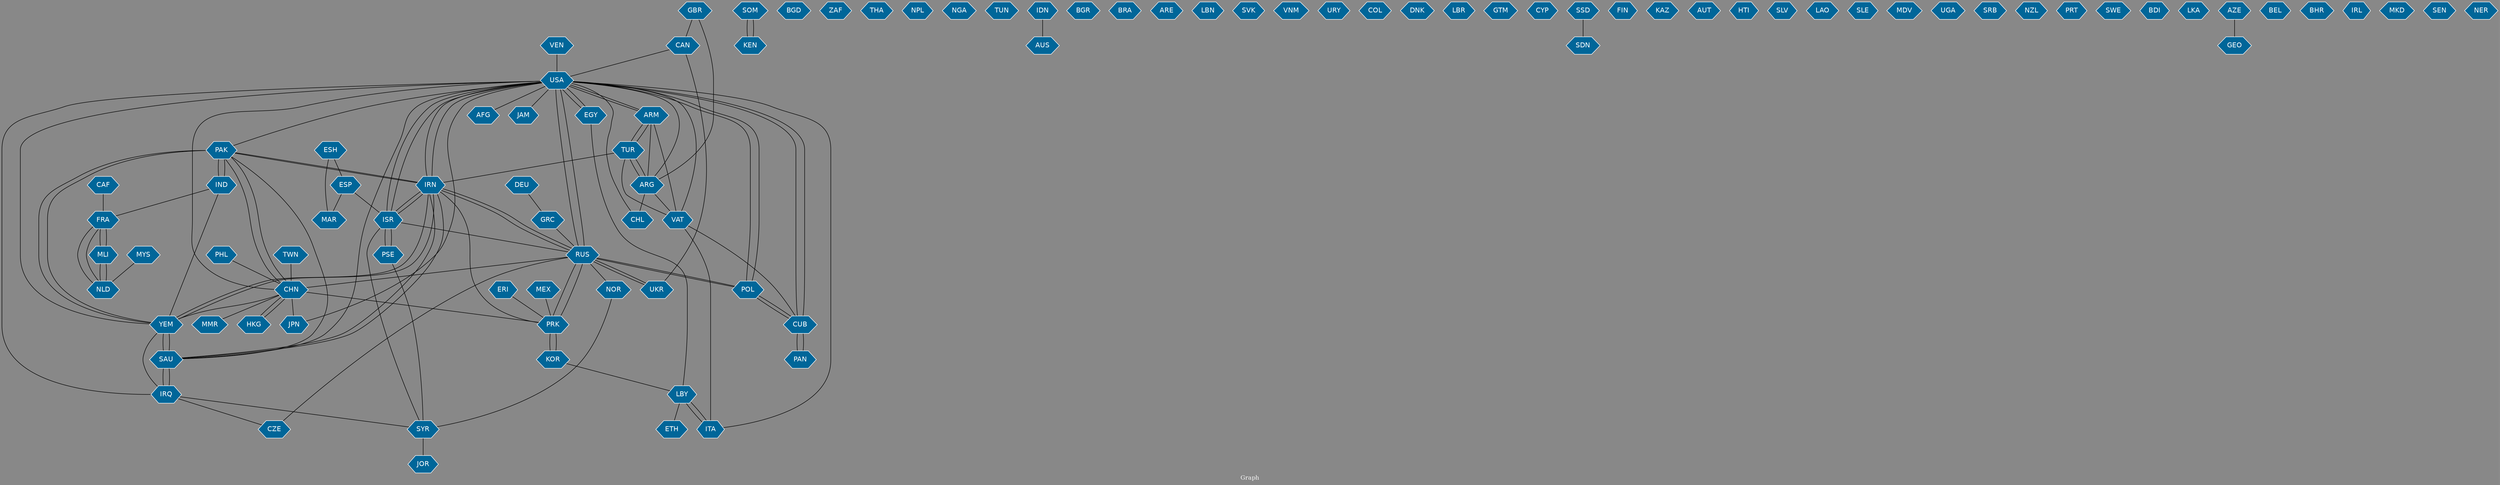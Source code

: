 // Countries together in item graph
graph {
	graph [bgcolor="#888888" fontcolor=white fontsize=12 label="Graph" outputorder=edgesfirst overlap=prism]
	node [color=white fillcolor="#006699" fontcolor=white fontname=Helvetica shape=hexagon style=filled]
	edge [arrowhead=open color=black fontcolor=white fontname=Courier fontsize=12]
		CAN [label=CAN]
		USA [label=USA]
		PAK [label=PAK]
		CUB [label=CUB]
		SOM [label=SOM]
		IRN [label=IRN]
		RUS [label=RUS]
		UKR [label=UKR]
		CHN [label=CHN]
		GRC [label=GRC]
		IRQ [label=IRQ]
		BGD [label=BGD]
		JPN [label=JPN]
		POL [label=POL]
		ZAF [label=ZAF]
		PRK [label=PRK]
		KOR [label=KOR]
		ESP [label=ESP]
		HKG [label=HKG]
		FRA [label=FRA]
		THA [label=THA]
		LBY [label=LBY]
		NPL [label=NPL]
		YEM [label=YEM]
		NGA [label=NGA]
		AFG [label=AFG]
		ARM [label=ARM]
		KEN [label=KEN]
		SAU [label=SAU]
		TUN [label=TUN]
		IDN [label=IDN]
		TUR [label=TUR]
		ISR [label=ISR]
		PSE [label=PSE]
		SYR [label=SYR]
		BGR [label=BGR]
		BRA [label=BRA]
		ITA [label=ITA]
		JOR [label=JOR]
		ARE [label=ARE]
		LBN [label=LBN]
		SVK [label=SVK]
		VNM [label=VNM]
		URY [label=URY]
		DEU [label=DEU]
		COL [label=COL]
		ARG [label=ARG]
		CHL [label=CHL]
		DNK [label=DNK]
		MLI [label=MLI]
		AUS [label=AUS]
		MEX [label=MEX]
		IND [label=IND]
		MYS [label=MYS]
		NLD [label=NLD]
		LBR [label=LBR]
		TWN [label=TWN]
		EGY [label=EGY]
		GBR [label=GBR]
		ETH [label=ETH]
		GTM [label=GTM]
		CYP [label=CYP]
		SSD [label=SSD]
		SDN [label=SDN]
		MMR [label=MMR]
		FIN [label=FIN]
		VAT [label=VAT]
		NOR [label=NOR]
		CAF [label=CAF]
		PHL [label=PHL]
		MAR [label=MAR]
		KAZ [label=KAZ]
		AUT [label=AUT]
		HTI [label=HTI]
		SLV [label=SLV]
		LAO [label=LAO]
		ERI [label=ERI]
		SLE [label=SLE]
		MDV [label=MDV]
		VEN [label=VEN]
		UGA [label=UGA]
		SRB [label=SRB]
		JAM [label=JAM]
		NZL [label=NZL]
		PRT [label=PRT]
		SWE [label=SWE]
		PAN [label=PAN]
		BDI [label=BDI]
		CZE [label=CZE]
		LKA [label=LKA]
		AZE [label=AZE]
		GEO [label=GEO]
		BEL [label=BEL]
		BHR [label=BHR]
		IRL [label=IRL]
		MKD [label=MKD]
		SEN [label=SEN]
		ESH [label=ESH]
		NER [label=NER]
			VEN -- USA [weight=1]
			FRA -- NLD [weight=1]
			USA -- VAT [weight=1]
			CUB -- PAN [weight=1]
			CAF -- FRA [weight=1]
			CAN -- USA [weight=1]
			SAU -- YEM [weight=14]
			ARM -- TUR [weight=7]
			MLI -- NLD [weight=1]
			ESH -- MAR [weight=1]
			POL -- CUB [weight=1]
			IND -- PAK [weight=1]
			GBR -- ARG [weight=1]
			TUR -- VAT [weight=5]
			SYR -- ISR [weight=1]
			ARG -- TUR [weight=1]
			ARG -- ARM [weight=2]
			ISR -- IRN [weight=4]
			IRN -- ISR [weight=6]
			CHN -- PRK [weight=1]
			RUS -- IRN [weight=1]
			USA -- YEM [weight=1]
			VAT -- CUB [weight=1]
			PAK -- CHN [weight=2]
			PAK -- IND [weight=4]
			FRA -- MLI [weight=1]
			YEM -- PAK [weight=3]
			PAK -- YEM [weight=3]
			USA -- IRN [weight=13]
			MEX -- PRK [weight=1]
			SAU -- PAK [weight=2]
			TWN -- CHN [weight=3]
			KOR -- PRK [weight=2]
			USA -- AFG [weight=1]
			JPN -- USA [weight=1]
			CHN -- USA [weight=1]
			LBY -- ETH [weight=1]
			GBR -- CAN [weight=1]
			NOR -- SYR [weight=1]
			YEM -- IRN [weight=3]
			USA -- IRQ [weight=3]
			EGY -- USA [weight=2]
			RUS -- POL [weight=1]
			CHN -- JPN [weight=1]
			USA -- RUS [weight=3]
			RUS -- PRK [weight=2]
			IRQ -- SYR [weight=1]
			PSE -- ISR [weight=5]
			TUR -- ARG [weight=1]
			ISR -- USA [weight=1]
			DEU -- GRC [weight=1]
			KEN -- SOM [weight=2]
			ARM -- VAT [weight=5]
			CHL -- USA [weight=1]
			SAU -- IRN [weight=5]
			IRN -- YEM [weight=4]
			POL -- USA [weight=1]
			IRQ -- SAU [weight=2]
			TUR -- ARM [weight=7]
			YEM -- SAU [weight=6]
			GRC -- RUS [weight=2]
			IRN -- RUS [weight=2]
			ISR -- PSE [weight=10]
			SAU -- IRQ [weight=2]
			KOR -- LBY [weight=1]
			USA -- JAM [weight=1]
			SYR -- JOR [weight=1]
			CHN -- MMR [weight=1]
			NLD -- MLI [weight=1]
			ARG -- CHL [weight=2]
			VAT -- ITA [weight=2]
			RUS -- CZE [weight=1]
			PRK -- KOR [weight=2]
			RUS -- UKR [weight=4]
			ITA -- USA [weight=2]
			IRN -- USA [weight=12]
			ERI -- PRK [weight=1]
			IRN -- SAU [weight=1]
			POL -- RUS [weight=2]
			EGY -- LBY [weight=1]
			NLD -- FRA [weight=1]
			MLI -- FRA [weight=1]
			USA -- ARG [weight=1]
			IRQ -- CZE [weight=1]
			USA -- PAK [weight=1]
			ISR -- RUS [weight=1]
			LBY -- ITA [weight=3]
			PRK -- IRN [weight=1]
			USA -- ISR [weight=2]
			UKR -- RUS [weight=5]
			HKG -- CHN [weight=1]
			ARG -- VAT [weight=3]
			MYS -- NLD [weight=1]
			USA -- EGY [weight=2]
			ITA -- LBY [weight=1]
			UKR -- CAN [weight=1]
			PAK -- IRN [weight=1]
			PSE -- SYR [weight=2]
			CHN -- PAK [weight=2]
			USA -- POL [weight=1]
			PAN -- CUB [weight=1]
			USA -- SAU [weight=1]
			IRQ -- YEM [weight=1]
			ESP -- ISR [weight=1]
			CUB -- POL [weight=1]
			ARM -- USA [weight=2]
			SOM -- KEN [weight=3]
			USA -- ARM [weight=1]
			RUS -- USA [weight=2]
			USA -- CUB [weight=11]
			IND -- YEM [weight=2]
			CUB -- USA [weight=10]
			TUR -- IRN [weight=2]
			ESP -- MAR [weight=1]
			PHL -- CHN [weight=1]
			RUS -- NOR [weight=2]
			ESH -- ESP [weight=1]
			IRN -- PAK [weight=1]
			CHN -- YEM [weight=2]
			PRK -- RUS [weight=1]
			IDN -- AUS [weight=1]
			SSD -- SDN [weight=1]
			AZE -- GEO [weight=1]
			RUS -- CHN [weight=1]
			IND -- FRA [weight=1]
			CHN -- HKG [weight=2]
}